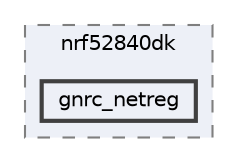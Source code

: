 digraph "/home/mj/Desktop/IoT-Chat-Digitalization/TextYourIoTDevice/bin/nrf52840dk/gnrc_netreg"
{
 // LATEX_PDF_SIZE
  bgcolor="transparent";
  edge [fontname=Helvetica,fontsize=10,labelfontname=Helvetica,labelfontsize=10];
  node [fontname=Helvetica,fontsize=10,shape=box,height=0.2,width=0.4];
  compound=true
  subgraph clusterdir_0c725116918d2e080617d882693859a8 {
    graph [ bgcolor="#edf0f7", pencolor="grey50", label="nrf52840dk", fontname=Helvetica,fontsize=10 style="filled,dashed", URL="dir_0c725116918d2e080617d882693859a8.html",tooltip=""]
  dir_6799329dc0040aac2a117e5338523cd8 [label="gnrc_netreg", fillcolor="#edf0f7", color="grey25", style="filled,bold", URL="dir_6799329dc0040aac2a117e5338523cd8.html",tooltip=""];
  }
}
